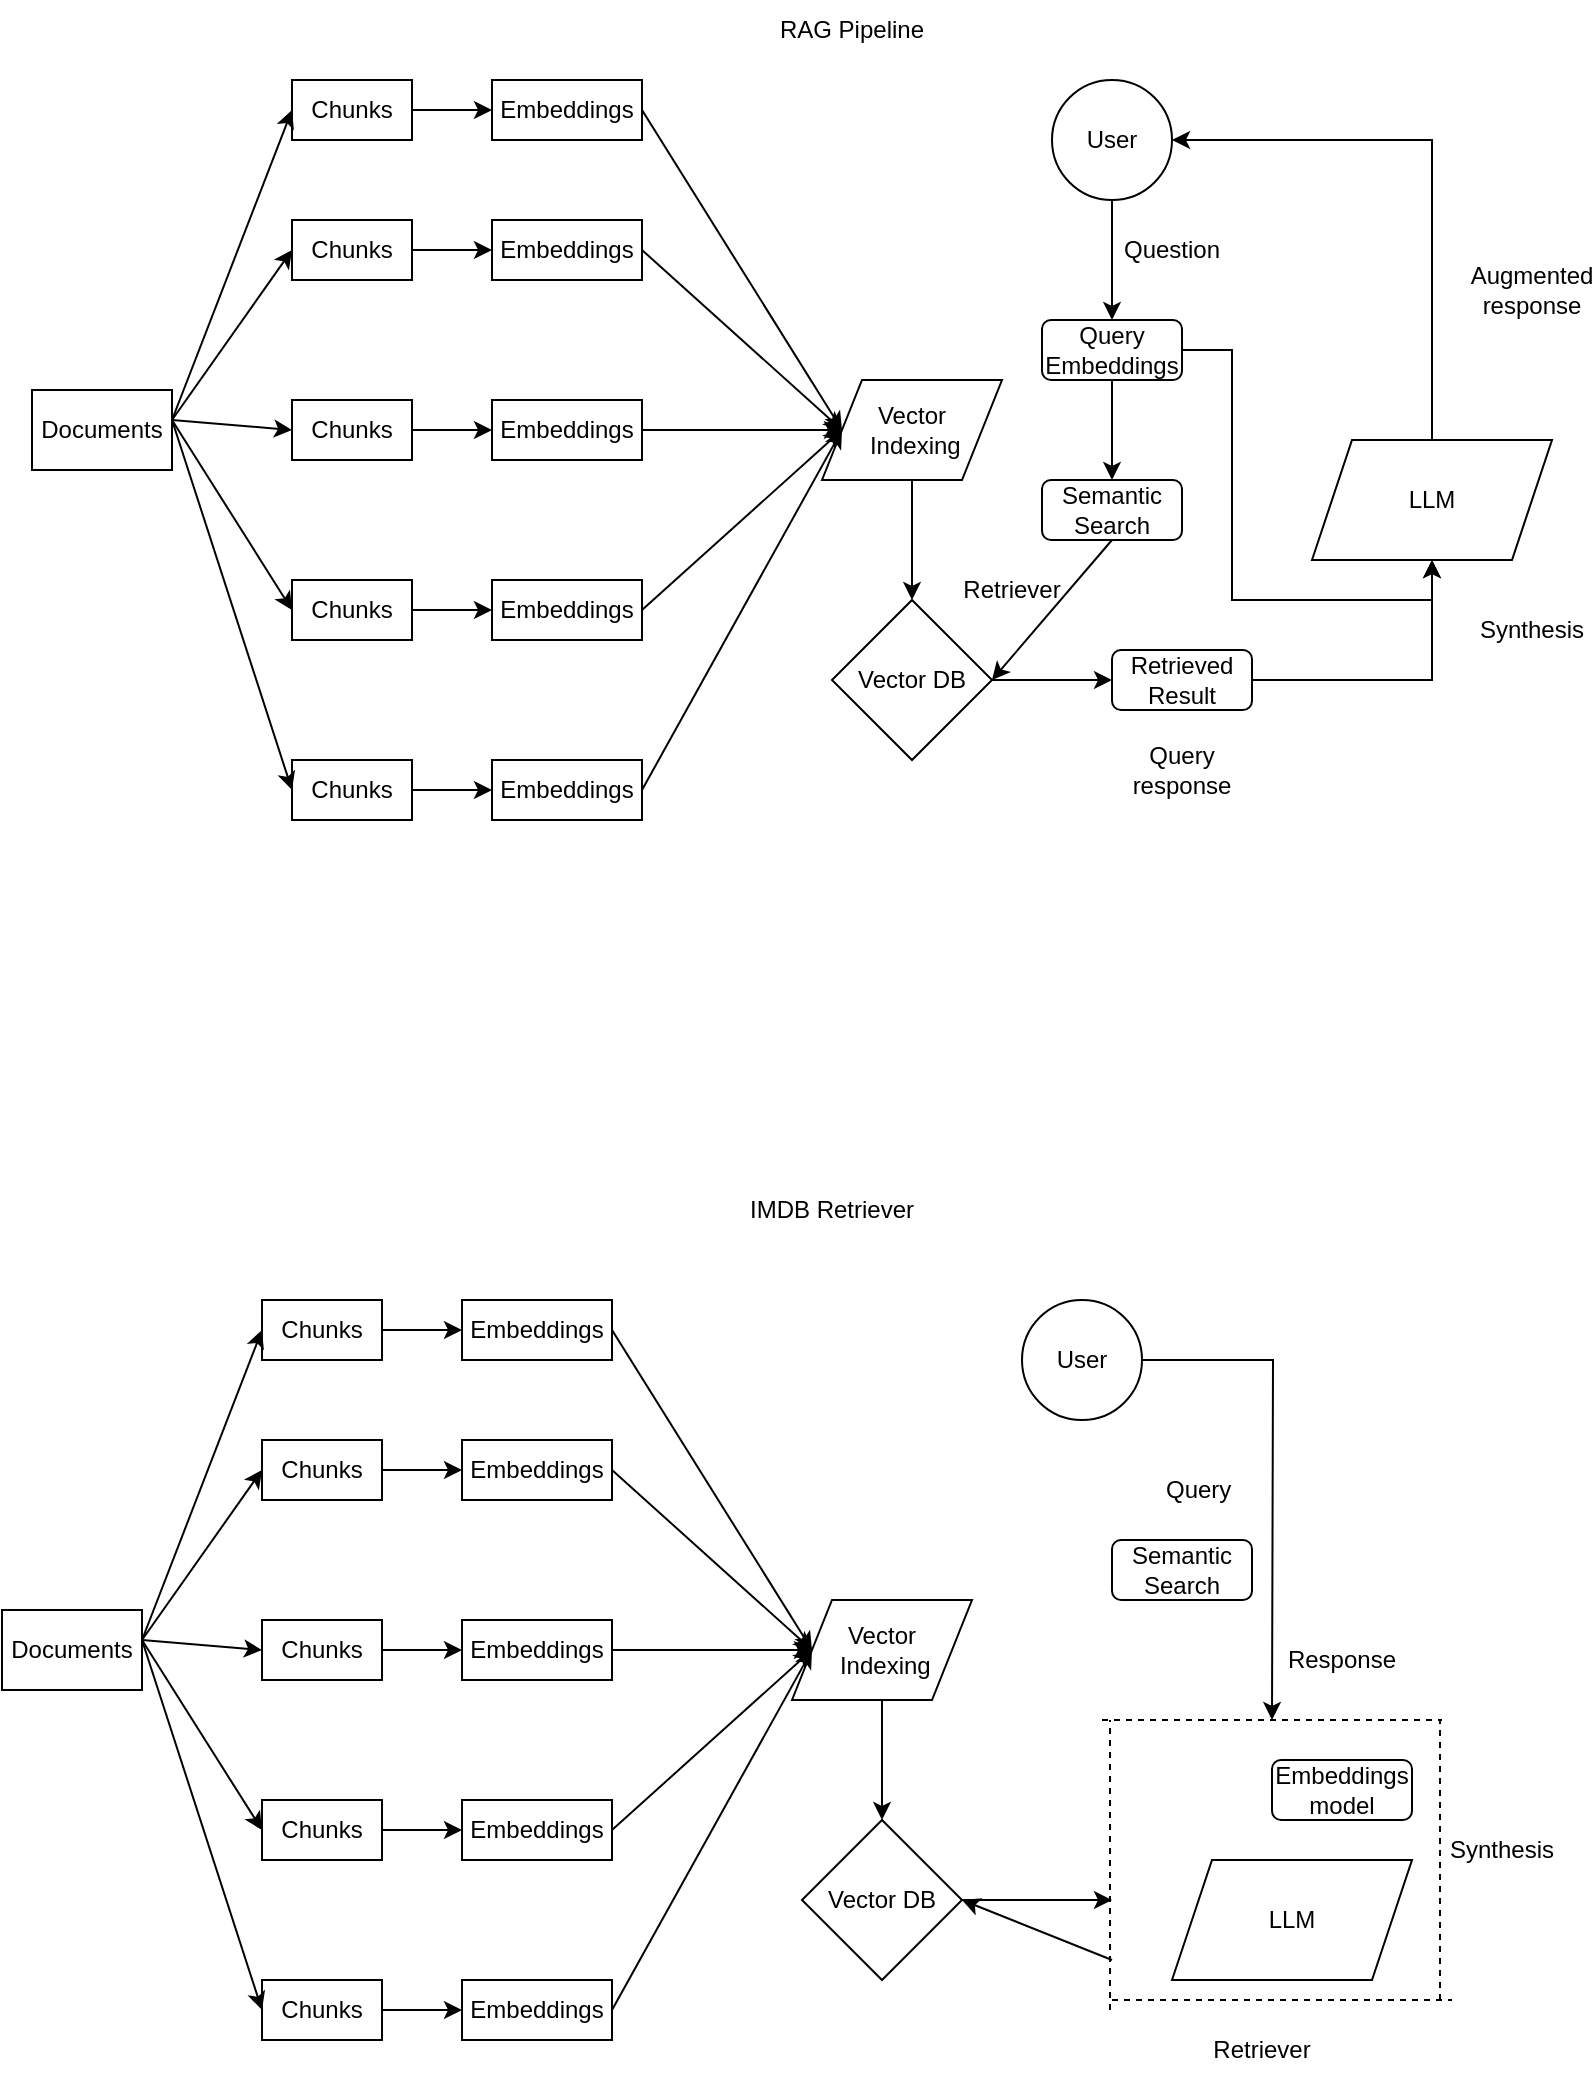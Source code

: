 <mxfile version="26.1.1">
  <diagram name="Page-1" id="VX3d0FFvTxOPZbVUAfK0">
    <mxGraphModel dx="1674" dy="738" grid="1" gridSize="10" guides="1" tooltips="1" connect="1" arrows="1" fold="1" page="1" pageScale="1" pageWidth="850" pageHeight="1100" math="0" shadow="0">
      <root>
        <mxCell id="0" />
        <mxCell id="1" parent="0" />
        <mxCell id="N8U11T0DOY2WdUO06s_P-1" value="Documents" style="rounded=0;whiteSpace=wrap;html=1;" parent="1" vertex="1">
          <mxGeometry x="50" y="215" width="70" height="40" as="geometry" />
        </mxCell>
        <mxCell id="N8U11T0DOY2WdUO06s_P-42" style="edgeStyle=orthogonalEdgeStyle;rounded=0;orthogonalLoop=1;jettySize=auto;html=1;exitX=1;exitY=0.5;exitDx=0;exitDy=0;" parent="1" source="N8U11T0DOY2WdUO06s_P-2" target="N8U11T0DOY2WdUO06s_P-4" edge="1">
          <mxGeometry relative="1" as="geometry" />
        </mxCell>
        <mxCell id="N8U11T0DOY2WdUO06s_P-2" value="Chunks" style="rounded=0;whiteSpace=wrap;html=1;" parent="1" vertex="1">
          <mxGeometry x="180" y="60" width="60" height="30" as="geometry" />
        </mxCell>
        <mxCell id="N8U11T0DOY2WdUO06s_P-4" value="Embeddings" style="rounded=0;whiteSpace=wrap;html=1;" parent="1" vertex="1">
          <mxGeometry x="280" y="60" width="75" height="30" as="geometry" />
        </mxCell>
        <mxCell id="N8U11T0DOY2WdUO06s_P-68" style="edgeStyle=orthogonalEdgeStyle;rounded=0;orthogonalLoop=1;jettySize=auto;html=1;entryX=0.5;entryY=0;entryDx=0;entryDy=0;" parent="1" source="N8U11T0DOY2WdUO06s_P-5" target="N8U11T0DOY2WdUO06s_P-66" edge="1">
          <mxGeometry relative="1" as="geometry" />
        </mxCell>
        <mxCell id="N8U11T0DOY2WdUO06s_P-5" value="User" style="ellipse;whiteSpace=wrap;html=1;" parent="1" vertex="1">
          <mxGeometry x="560" y="60" width="60" height="60" as="geometry" />
        </mxCell>
        <mxCell id="N8U11T0DOY2WdUO06s_P-74" style="edgeStyle=orthogonalEdgeStyle;rounded=0;orthogonalLoop=1;jettySize=auto;html=1;entryX=0;entryY=0.5;entryDx=0;entryDy=0;" parent="1" source="N8U11T0DOY2WdUO06s_P-7" target="N8U11T0DOY2WdUO06s_P-73" edge="1">
          <mxGeometry relative="1" as="geometry" />
        </mxCell>
        <mxCell id="N8U11T0DOY2WdUO06s_P-7" value="Vector DB" style="rhombus;whiteSpace=wrap;html=1;" parent="1" vertex="1">
          <mxGeometry x="450" y="320" width="80" height="80" as="geometry" />
        </mxCell>
        <mxCell id="N8U11T0DOY2WdUO06s_P-77" style="edgeStyle=orthogonalEdgeStyle;rounded=0;orthogonalLoop=1;jettySize=auto;html=1;entryX=1;entryY=0.5;entryDx=0;entryDy=0;" parent="1" source="N8U11T0DOY2WdUO06s_P-8" target="N8U11T0DOY2WdUO06s_P-5" edge="1">
          <mxGeometry relative="1" as="geometry">
            <Array as="points">
              <mxPoint x="750" y="90" />
            </Array>
          </mxGeometry>
        </mxCell>
        <mxCell id="N8U11T0DOY2WdUO06s_P-8" value="LLM" style="shape=parallelogram;perimeter=parallelogramPerimeter;whiteSpace=wrap;html=1;fixedSize=1;" parent="1" vertex="1">
          <mxGeometry x="690" y="240" width="120" height="60" as="geometry" />
        </mxCell>
        <mxCell id="N8U11T0DOY2WdUO06s_P-15" value="Retriever" style="text;html=1;align=center;verticalAlign=middle;whiteSpace=wrap;rounded=0;" parent="1" vertex="1">
          <mxGeometry x="510" y="300" width="60" height="30" as="geometry" />
        </mxCell>
        <mxCell id="N8U11T0DOY2WdUO06s_P-16" value="Query response" style="text;html=1;align=center;verticalAlign=middle;whiteSpace=wrap;rounded=0;" parent="1" vertex="1">
          <mxGeometry x="595" y="390" width="60" height="30" as="geometry" />
        </mxCell>
        <mxCell id="N8U11T0DOY2WdUO06s_P-17" value="Augmented response" style="text;html=1;align=center;verticalAlign=middle;whiteSpace=wrap;rounded=0;" parent="1" vertex="1">
          <mxGeometry x="770" y="150" width="60" height="30" as="geometry" />
        </mxCell>
        <mxCell id="N8U11T0DOY2WdUO06s_P-18" value="Synthesis" style="text;html=1;align=center;verticalAlign=middle;whiteSpace=wrap;rounded=0;" parent="1" vertex="1">
          <mxGeometry x="770" y="320" width="60" height="30" as="geometry" />
        </mxCell>
        <mxCell id="N8U11T0DOY2WdUO06s_P-46" style="edgeStyle=orthogonalEdgeStyle;rounded=0;orthogonalLoop=1;jettySize=auto;html=1;" parent="1" source="N8U11T0DOY2WdUO06s_P-28" target="N8U11T0DOY2WdUO06s_P-32" edge="1">
          <mxGeometry relative="1" as="geometry" />
        </mxCell>
        <mxCell id="N8U11T0DOY2WdUO06s_P-28" value="Chunks" style="rounded=0;whiteSpace=wrap;html=1;" parent="1" vertex="1">
          <mxGeometry x="180" y="400" width="60" height="30" as="geometry" />
        </mxCell>
        <mxCell id="N8U11T0DOY2WdUO06s_P-45" style="edgeStyle=orthogonalEdgeStyle;rounded=0;orthogonalLoop=1;jettySize=auto;html=1;" parent="1" source="N8U11T0DOY2WdUO06s_P-29" target="N8U11T0DOY2WdUO06s_P-33" edge="1">
          <mxGeometry relative="1" as="geometry" />
        </mxCell>
        <mxCell id="N8U11T0DOY2WdUO06s_P-29" value="Chunks" style="rounded=0;whiteSpace=wrap;html=1;" parent="1" vertex="1">
          <mxGeometry x="180" y="310" width="60" height="30" as="geometry" />
        </mxCell>
        <mxCell id="N8U11T0DOY2WdUO06s_P-44" style="edgeStyle=orthogonalEdgeStyle;rounded=0;orthogonalLoop=1;jettySize=auto;html=1;" parent="1" source="N8U11T0DOY2WdUO06s_P-30" target="N8U11T0DOY2WdUO06s_P-34" edge="1">
          <mxGeometry relative="1" as="geometry" />
        </mxCell>
        <mxCell id="N8U11T0DOY2WdUO06s_P-30" value="Chunks" style="rounded=0;whiteSpace=wrap;html=1;" parent="1" vertex="1">
          <mxGeometry x="180" y="220" width="60" height="30" as="geometry" />
        </mxCell>
        <mxCell id="N8U11T0DOY2WdUO06s_P-43" style="edgeStyle=orthogonalEdgeStyle;rounded=0;orthogonalLoop=1;jettySize=auto;html=1;" parent="1" source="N8U11T0DOY2WdUO06s_P-31" target="N8U11T0DOY2WdUO06s_P-35" edge="1">
          <mxGeometry relative="1" as="geometry" />
        </mxCell>
        <mxCell id="N8U11T0DOY2WdUO06s_P-31" value="Chunks" style="rounded=0;whiteSpace=wrap;html=1;" parent="1" vertex="1">
          <mxGeometry x="180" y="130" width="60" height="30" as="geometry" />
        </mxCell>
        <mxCell id="N8U11T0DOY2WdUO06s_P-32" value="Embeddings" style="rounded=0;whiteSpace=wrap;html=1;" parent="1" vertex="1">
          <mxGeometry x="280" y="400" width="75" height="30" as="geometry" />
        </mxCell>
        <mxCell id="N8U11T0DOY2WdUO06s_P-33" value="Embeddings" style="rounded=0;whiteSpace=wrap;html=1;" parent="1" vertex="1">
          <mxGeometry x="280" y="310" width="75" height="30" as="geometry" />
        </mxCell>
        <mxCell id="N8U11T0DOY2WdUO06s_P-34" value="Embeddings" style="rounded=0;whiteSpace=wrap;html=1;" parent="1" vertex="1">
          <mxGeometry x="280" y="220" width="75" height="30" as="geometry" />
        </mxCell>
        <mxCell id="N8U11T0DOY2WdUO06s_P-35" value="Embeddings" style="rounded=0;whiteSpace=wrap;html=1;" parent="1" vertex="1">
          <mxGeometry x="280" y="130" width="75" height="30" as="geometry" />
        </mxCell>
        <mxCell id="N8U11T0DOY2WdUO06s_P-63" style="edgeStyle=orthogonalEdgeStyle;rounded=0;orthogonalLoop=1;jettySize=auto;html=1;entryX=0.5;entryY=0;entryDx=0;entryDy=0;" parent="1" source="N8U11T0DOY2WdUO06s_P-36" target="N8U11T0DOY2WdUO06s_P-7" edge="1">
          <mxGeometry relative="1" as="geometry" />
        </mxCell>
        <mxCell id="N8U11T0DOY2WdUO06s_P-36" value="Vector&lt;div&gt;&amp;nbsp;Indexing&lt;/div&gt;" style="shape=parallelogram;perimeter=parallelogramPerimeter;whiteSpace=wrap;html=1;fixedSize=1;" parent="1" vertex="1">
          <mxGeometry x="445" y="210" width="90" height="50" as="geometry" />
        </mxCell>
        <mxCell id="N8U11T0DOY2WdUO06s_P-52" value="" style="endArrow=classic;html=1;rounded=0;entryX=0;entryY=0.5;entryDx=0;entryDy=0;" parent="1" target="N8U11T0DOY2WdUO06s_P-2" edge="1">
          <mxGeometry width="50" height="50" relative="1" as="geometry">
            <mxPoint x="120" y="230" as="sourcePoint" />
            <mxPoint x="170" y="180" as="targetPoint" />
          </mxGeometry>
        </mxCell>
        <mxCell id="N8U11T0DOY2WdUO06s_P-53" value="" style="endArrow=classic;html=1;rounded=0;entryX=0;entryY=0.5;entryDx=0;entryDy=0;" parent="1" target="N8U11T0DOY2WdUO06s_P-31" edge="1">
          <mxGeometry width="50" height="50" relative="1" as="geometry">
            <mxPoint x="120" y="230" as="sourcePoint" />
            <mxPoint x="170" y="180" as="targetPoint" />
          </mxGeometry>
        </mxCell>
        <mxCell id="N8U11T0DOY2WdUO06s_P-54" value="" style="endArrow=classic;html=1;rounded=0;entryX=0;entryY=0.5;entryDx=0;entryDy=0;" parent="1" target="N8U11T0DOY2WdUO06s_P-30" edge="1">
          <mxGeometry width="50" height="50" relative="1" as="geometry">
            <mxPoint x="120" y="230" as="sourcePoint" />
            <mxPoint x="170" y="180" as="targetPoint" />
          </mxGeometry>
        </mxCell>
        <mxCell id="N8U11T0DOY2WdUO06s_P-55" value="" style="endArrow=classic;html=1;rounded=0;entryX=0;entryY=0.5;entryDx=0;entryDy=0;" parent="1" target="N8U11T0DOY2WdUO06s_P-29" edge="1">
          <mxGeometry width="50" height="50" relative="1" as="geometry">
            <mxPoint x="120" y="230" as="sourcePoint" />
            <mxPoint x="170" y="180" as="targetPoint" />
          </mxGeometry>
        </mxCell>
        <mxCell id="N8U11T0DOY2WdUO06s_P-56" value="" style="endArrow=classic;html=1;rounded=0;entryX=0;entryY=0.5;entryDx=0;entryDy=0;" parent="1" target="N8U11T0DOY2WdUO06s_P-28" edge="1">
          <mxGeometry width="50" height="50" relative="1" as="geometry">
            <mxPoint x="120" y="230" as="sourcePoint" />
            <mxPoint x="170" y="180" as="targetPoint" />
          </mxGeometry>
        </mxCell>
        <mxCell id="N8U11T0DOY2WdUO06s_P-58" value="" style="endArrow=classic;html=1;rounded=0;entryX=0;entryY=0.5;entryDx=0;entryDy=0;exitX=1;exitY=0.5;exitDx=0;exitDy=0;" parent="1" target="N8U11T0DOY2WdUO06s_P-36" edge="1" source="N8U11T0DOY2WdUO06s_P-4">
          <mxGeometry width="50" height="50" relative="1" as="geometry">
            <mxPoint x="390" y="70" as="sourcePoint" />
            <mxPoint x="440" y="20" as="targetPoint" />
          </mxGeometry>
        </mxCell>
        <mxCell id="N8U11T0DOY2WdUO06s_P-59" value="" style="endArrow=classic;html=1;rounded=0;entryX=0;entryY=0.5;entryDx=0;entryDy=0;exitX=1;exitY=0.5;exitDx=0;exitDy=0;" parent="1" target="N8U11T0DOY2WdUO06s_P-36" edge="1" source="N8U11T0DOY2WdUO06s_P-32">
          <mxGeometry width="50" height="50" relative="1" as="geometry">
            <mxPoint x="390" y="420" as="sourcePoint" />
            <mxPoint x="440" y="370" as="targetPoint" />
          </mxGeometry>
        </mxCell>
        <mxCell id="N8U11T0DOY2WdUO06s_P-60" value="" style="endArrow=classic;html=1;rounded=0;entryX=0;entryY=0.5;entryDx=0;entryDy=0;exitX=1;exitY=0.5;exitDx=0;exitDy=0;" parent="1" target="N8U11T0DOY2WdUO06s_P-36" edge="1" source="N8U11T0DOY2WdUO06s_P-35">
          <mxGeometry width="50" height="50" relative="1" as="geometry">
            <mxPoint x="390" y="140" as="sourcePoint" />
            <mxPoint x="440" y="90" as="targetPoint" />
          </mxGeometry>
        </mxCell>
        <mxCell id="N8U11T0DOY2WdUO06s_P-61" value="" style="endArrow=classic;html=1;rounded=0;entryX=0;entryY=0.5;entryDx=0;entryDy=0;exitX=1;exitY=0.5;exitDx=0;exitDy=0;" parent="1" target="N8U11T0DOY2WdUO06s_P-36" edge="1" source="N8U11T0DOY2WdUO06s_P-33">
          <mxGeometry width="50" height="50" relative="1" as="geometry">
            <mxPoint x="390" y="330" as="sourcePoint" />
            <mxPoint x="440" y="280" as="targetPoint" />
          </mxGeometry>
        </mxCell>
        <mxCell id="N8U11T0DOY2WdUO06s_P-62" value="" style="endArrow=classic;html=1;rounded=0;entryX=0;entryY=0.5;entryDx=0;entryDy=0;exitX=1;exitY=0.5;exitDx=0;exitDy=0;" parent="1" target="N8U11T0DOY2WdUO06s_P-36" edge="1" source="N8U11T0DOY2WdUO06s_P-34">
          <mxGeometry width="50" height="50" relative="1" as="geometry">
            <mxPoint x="390" y="230" as="sourcePoint" />
            <mxPoint x="440" y="180" as="targetPoint" />
          </mxGeometry>
        </mxCell>
        <mxCell id="N8U11T0DOY2WdUO06s_P-70" style="edgeStyle=orthogonalEdgeStyle;rounded=0;orthogonalLoop=1;jettySize=auto;html=1;entryX=0.5;entryY=0;entryDx=0;entryDy=0;" parent="1" source="N8U11T0DOY2WdUO06s_P-66" target="N8U11T0DOY2WdUO06s_P-67" edge="1">
          <mxGeometry relative="1" as="geometry" />
        </mxCell>
        <mxCell id="N8U11T0DOY2WdUO06s_P-76" style="edgeStyle=orthogonalEdgeStyle;rounded=0;orthogonalLoop=1;jettySize=auto;html=1;" parent="1" source="N8U11T0DOY2WdUO06s_P-66" edge="1">
          <mxGeometry relative="1" as="geometry">
            <mxPoint x="750" y="300" as="targetPoint" />
            <Array as="points">
              <mxPoint x="650" y="195" />
              <mxPoint x="650" y="320" />
              <mxPoint x="750" y="320" />
            </Array>
          </mxGeometry>
        </mxCell>
        <mxCell id="N8U11T0DOY2WdUO06s_P-66" value="Query Embeddings" style="rounded=1;whiteSpace=wrap;html=1;" parent="1" vertex="1">
          <mxGeometry x="555" y="180" width="70" height="30" as="geometry" />
        </mxCell>
        <mxCell id="N8U11T0DOY2WdUO06s_P-67" value="Semantic Search" style="rounded=1;whiteSpace=wrap;html=1;" parent="1" vertex="1">
          <mxGeometry x="555" y="260" width="70" height="30" as="geometry" />
        </mxCell>
        <mxCell id="N8U11T0DOY2WdUO06s_P-69" value="Question" style="text;html=1;align=center;verticalAlign=middle;whiteSpace=wrap;rounded=0;" parent="1" vertex="1">
          <mxGeometry x="590" y="130" width="60" height="30" as="geometry" />
        </mxCell>
        <mxCell id="N8U11T0DOY2WdUO06s_P-72" value="" style="endArrow=classic;html=1;rounded=0;entryX=1;entryY=0.5;entryDx=0;entryDy=0;" parent="1" target="N8U11T0DOY2WdUO06s_P-7" edge="1">
          <mxGeometry width="50" height="50" relative="1" as="geometry">
            <mxPoint x="590" y="290" as="sourcePoint" />
            <mxPoint x="640" y="240" as="targetPoint" />
          </mxGeometry>
        </mxCell>
        <mxCell id="N8U11T0DOY2WdUO06s_P-75" style="edgeStyle=orthogonalEdgeStyle;rounded=0;orthogonalLoop=1;jettySize=auto;html=1;entryX=0.5;entryY=1;entryDx=0;entryDy=0;" parent="1" source="N8U11T0DOY2WdUO06s_P-73" target="N8U11T0DOY2WdUO06s_P-8" edge="1">
          <mxGeometry relative="1" as="geometry" />
        </mxCell>
        <mxCell id="N8U11T0DOY2WdUO06s_P-73" value="Retrieved Result" style="rounded=1;whiteSpace=wrap;html=1;" parent="1" vertex="1">
          <mxGeometry x="590" y="345" width="70" height="30" as="geometry" />
        </mxCell>
        <mxCell id="b5fJu4_bDqjPiBG0xpS5-54" value="Documents" style="rounded=0;whiteSpace=wrap;html=1;" vertex="1" parent="1">
          <mxGeometry x="35" y="825" width="70" height="40" as="geometry" />
        </mxCell>
        <mxCell id="b5fJu4_bDqjPiBG0xpS5-55" style="edgeStyle=orthogonalEdgeStyle;rounded=0;orthogonalLoop=1;jettySize=auto;html=1;exitX=1;exitY=0.5;exitDx=0;exitDy=0;" edge="1" parent="1" source="b5fJu4_bDqjPiBG0xpS5-56" target="b5fJu4_bDqjPiBG0xpS5-57">
          <mxGeometry relative="1" as="geometry" />
        </mxCell>
        <mxCell id="b5fJu4_bDqjPiBG0xpS5-56" value="Chunks" style="rounded=0;whiteSpace=wrap;html=1;" vertex="1" parent="1">
          <mxGeometry x="165" y="670" width="60" height="30" as="geometry" />
        </mxCell>
        <mxCell id="b5fJu4_bDqjPiBG0xpS5-57" value="Embeddings" style="rounded=0;whiteSpace=wrap;html=1;" vertex="1" parent="1">
          <mxGeometry x="265" y="670" width="75" height="30" as="geometry" />
        </mxCell>
        <mxCell id="b5fJu4_bDqjPiBG0xpS5-115" style="edgeStyle=orthogonalEdgeStyle;rounded=0;orthogonalLoop=1;jettySize=auto;html=1;" edge="1" parent="1" source="b5fJu4_bDqjPiBG0xpS5-59">
          <mxGeometry relative="1" as="geometry">
            <mxPoint x="670" y="880" as="targetPoint" />
          </mxGeometry>
        </mxCell>
        <mxCell id="b5fJu4_bDqjPiBG0xpS5-59" value="User" style="ellipse;whiteSpace=wrap;html=1;" vertex="1" parent="1">
          <mxGeometry x="545" y="670" width="60" height="60" as="geometry" />
        </mxCell>
        <mxCell id="b5fJu4_bDqjPiBG0xpS5-112" value="" style="edgeStyle=orthogonalEdgeStyle;rounded=0;orthogonalLoop=1;jettySize=auto;html=1;" edge="1" parent="1" source="b5fJu4_bDqjPiBG0xpS5-61">
          <mxGeometry relative="1" as="geometry">
            <mxPoint x="590" y="970" as="targetPoint" />
          </mxGeometry>
        </mxCell>
        <mxCell id="b5fJu4_bDqjPiBG0xpS5-61" value="Vector DB" style="rhombus;whiteSpace=wrap;html=1;" vertex="1" parent="1">
          <mxGeometry x="435" y="930" width="80" height="80" as="geometry" />
        </mxCell>
        <mxCell id="b5fJu4_bDqjPiBG0xpS5-63" value="LLM" style="shape=parallelogram;perimeter=parallelogramPerimeter;whiteSpace=wrap;html=1;fixedSize=1;" vertex="1" parent="1">
          <mxGeometry x="620" y="950" width="120" height="60" as="geometry" />
        </mxCell>
        <mxCell id="b5fJu4_bDqjPiBG0xpS5-64" value="Retriever" style="text;html=1;align=center;verticalAlign=middle;whiteSpace=wrap;rounded=0;" vertex="1" parent="1">
          <mxGeometry x="635" y="1030" width="60" height="30" as="geometry" />
        </mxCell>
        <mxCell id="b5fJu4_bDqjPiBG0xpS5-65" value="Response" style="text;html=1;align=center;verticalAlign=middle;whiteSpace=wrap;rounded=0;" vertex="1" parent="1">
          <mxGeometry x="675" y="835" width="60" height="30" as="geometry" />
        </mxCell>
        <mxCell id="b5fJu4_bDqjPiBG0xpS5-67" value="Synthesis" style="text;html=1;align=center;verticalAlign=middle;whiteSpace=wrap;rounded=0;" vertex="1" parent="1">
          <mxGeometry x="755" y="930" width="60" height="30" as="geometry" />
        </mxCell>
        <mxCell id="b5fJu4_bDqjPiBG0xpS5-68" style="edgeStyle=orthogonalEdgeStyle;rounded=0;orthogonalLoop=1;jettySize=auto;html=1;" edge="1" parent="1" source="b5fJu4_bDqjPiBG0xpS5-69" target="b5fJu4_bDqjPiBG0xpS5-76">
          <mxGeometry relative="1" as="geometry" />
        </mxCell>
        <mxCell id="b5fJu4_bDqjPiBG0xpS5-69" value="Chunks" style="rounded=0;whiteSpace=wrap;html=1;" vertex="1" parent="1">
          <mxGeometry x="165" y="1010" width="60" height="30" as="geometry" />
        </mxCell>
        <mxCell id="b5fJu4_bDqjPiBG0xpS5-70" style="edgeStyle=orthogonalEdgeStyle;rounded=0;orthogonalLoop=1;jettySize=auto;html=1;" edge="1" parent="1" source="b5fJu4_bDqjPiBG0xpS5-71" target="b5fJu4_bDqjPiBG0xpS5-77">
          <mxGeometry relative="1" as="geometry" />
        </mxCell>
        <mxCell id="b5fJu4_bDqjPiBG0xpS5-71" value="Chunks" style="rounded=0;whiteSpace=wrap;html=1;" vertex="1" parent="1">
          <mxGeometry x="165" y="920" width="60" height="30" as="geometry" />
        </mxCell>
        <mxCell id="b5fJu4_bDqjPiBG0xpS5-72" style="edgeStyle=orthogonalEdgeStyle;rounded=0;orthogonalLoop=1;jettySize=auto;html=1;" edge="1" parent="1" source="b5fJu4_bDqjPiBG0xpS5-73" target="b5fJu4_bDqjPiBG0xpS5-78">
          <mxGeometry relative="1" as="geometry" />
        </mxCell>
        <mxCell id="b5fJu4_bDqjPiBG0xpS5-73" value="Chunks" style="rounded=0;whiteSpace=wrap;html=1;" vertex="1" parent="1">
          <mxGeometry x="165" y="830" width="60" height="30" as="geometry" />
        </mxCell>
        <mxCell id="b5fJu4_bDqjPiBG0xpS5-74" style="edgeStyle=orthogonalEdgeStyle;rounded=0;orthogonalLoop=1;jettySize=auto;html=1;" edge="1" parent="1" source="b5fJu4_bDqjPiBG0xpS5-75" target="b5fJu4_bDqjPiBG0xpS5-79">
          <mxGeometry relative="1" as="geometry" />
        </mxCell>
        <mxCell id="b5fJu4_bDqjPiBG0xpS5-75" value="Chunks" style="rounded=0;whiteSpace=wrap;html=1;" vertex="1" parent="1">
          <mxGeometry x="165" y="740" width="60" height="30" as="geometry" />
        </mxCell>
        <mxCell id="b5fJu4_bDqjPiBG0xpS5-76" value="Embeddings" style="rounded=0;whiteSpace=wrap;html=1;" vertex="1" parent="1">
          <mxGeometry x="265" y="1010" width="75" height="30" as="geometry" />
        </mxCell>
        <mxCell id="b5fJu4_bDqjPiBG0xpS5-77" value="Embeddings" style="rounded=0;whiteSpace=wrap;html=1;" vertex="1" parent="1">
          <mxGeometry x="265" y="920" width="75" height="30" as="geometry" />
        </mxCell>
        <mxCell id="b5fJu4_bDqjPiBG0xpS5-78" value="Embeddings" style="rounded=0;whiteSpace=wrap;html=1;" vertex="1" parent="1">
          <mxGeometry x="265" y="830" width="75" height="30" as="geometry" />
        </mxCell>
        <mxCell id="b5fJu4_bDqjPiBG0xpS5-79" value="Embeddings" style="rounded=0;whiteSpace=wrap;html=1;" vertex="1" parent="1">
          <mxGeometry x="265" y="740" width="75" height="30" as="geometry" />
        </mxCell>
        <mxCell id="b5fJu4_bDqjPiBG0xpS5-80" style="edgeStyle=orthogonalEdgeStyle;rounded=0;orthogonalLoop=1;jettySize=auto;html=1;entryX=0.5;entryY=0;entryDx=0;entryDy=0;" edge="1" parent="1" source="b5fJu4_bDqjPiBG0xpS5-81" target="b5fJu4_bDqjPiBG0xpS5-61">
          <mxGeometry relative="1" as="geometry" />
        </mxCell>
        <mxCell id="b5fJu4_bDqjPiBG0xpS5-81" value="Vector&lt;div&gt;&amp;nbsp;Indexing&lt;/div&gt;" style="shape=parallelogram;perimeter=parallelogramPerimeter;whiteSpace=wrap;html=1;fixedSize=1;" vertex="1" parent="1">
          <mxGeometry x="430" y="820" width="90" height="50" as="geometry" />
        </mxCell>
        <mxCell id="b5fJu4_bDqjPiBG0xpS5-82" value="" style="endArrow=classic;html=1;rounded=0;entryX=0;entryY=0.5;entryDx=0;entryDy=0;" edge="1" parent="1" target="b5fJu4_bDqjPiBG0xpS5-56">
          <mxGeometry width="50" height="50" relative="1" as="geometry">
            <mxPoint x="105" y="840" as="sourcePoint" />
            <mxPoint x="155" y="790" as="targetPoint" />
          </mxGeometry>
        </mxCell>
        <mxCell id="b5fJu4_bDqjPiBG0xpS5-83" value="" style="endArrow=classic;html=1;rounded=0;entryX=0;entryY=0.5;entryDx=0;entryDy=0;" edge="1" parent="1" target="b5fJu4_bDqjPiBG0xpS5-75">
          <mxGeometry width="50" height="50" relative="1" as="geometry">
            <mxPoint x="105" y="840" as="sourcePoint" />
            <mxPoint x="155" y="790" as="targetPoint" />
          </mxGeometry>
        </mxCell>
        <mxCell id="b5fJu4_bDqjPiBG0xpS5-84" value="" style="endArrow=classic;html=1;rounded=0;entryX=0;entryY=0.5;entryDx=0;entryDy=0;" edge="1" parent="1" target="b5fJu4_bDqjPiBG0xpS5-73">
          <mxGeometry width="50" height="50" relative="1" as="geometry">
            <mxPoint x="105" y="840" as="sourcePoint" />
            <mxPoint x="155" y="790" as="targetPoint" />
          </mxGeometry>
        </mxCell>
        <mxCell id="b5fJu4_bDqjPiBG0xpS5-85" value="" style="endArrow=classic;html=1;rounded=0;entryX=0;entryY=0.5;entryDx=0;entryDy=0;" edge="1" parent="1" target="b5fJu4_bDqjPiBG0xpS5-71">
          <mxGeometry width="50" height="50" relative="1" as="geometry">
            <mxPoint x="105" y="840" as="sourcePoint" />
            <mxPoint x="155" y="790" as="targetPoint" />
          </mxGeometry>
        </mxCell>
        <mxCell id="b5fJu4_bDqjPiBG0xpS5-86" value="" style="endArrow=classic;html=1;rounded=0;entryX=0;entryY=0.5;entryDx=0;entryDy=0;" edge="1" parent="1" target="b5fJu4_bDqjPiBG0xpS5-69">
          <mxGeometry width="50" height="50" relative="1" as="geometry">
            <mxPoint x="105" y="840" as="sourcePoint" />
            <mxPoint x="155" y="790" as="targetPoint" />
          </mxGeometry>
        </mxCell>
        <mxCell id="b5fJu4_bDqjPiBG0xpS5-87" value="" style="endArrow=classic;html=1;rounded=0;entryX=0;entryY=0.5;entryDx=0;entryDy=0;exitX=1;exitY=0.5;exitDx=0;exitDy=0;" edge="1" parent="1" source="b5fJu4_bDqjPiBG0xpS5-57" target="b5fJu4_bDqjPiBG0xpS5-81">
          <mxGeometry width="50" height="50" relative="1" as="geometry">
            <mxPoint x="375" y="680" as="sourcePoint" />
            <mxPoint x="425" y="630" as="targetPoint" />
          </mxGeometry>
        </mxCell>
        <mxCell id="b5fJu4_bDqjPiBG0xpS5-88" value="" style="endArrow=classic;html=1;rounded=0;entryX=0;entryY=0.5;entryDx=0;entryDy=0;exitX=1;exitY=0.5;exitDx=0;exitDy=0;" edge="1" parent="1" source="b5fJu4_bDqjPiBG0xpS5-76" target="b5fJu4_bDqjPiBG0xpS5-81">
          <mxGeometry width="50" height="50" relative="1" as="geometry">
            <mxPoint x="375" y="1030" as="sourcePoint" />
            <mxPoint x="425" y="980" as="targetPoint" />
          </mxGeometry>
        </mxCell>
        <mxCell id="b5fJu4_bDqjPiBG0xpS5-89" value="" style="endArrow=classic;html=1;rounded=0;entryX=0;entryY=0.5;entryDx=0;entryDy=0;exitX=1;exitY=0.5;exitDx=0;exitDy=0;" edge="1" parent="1" source="b5fJu4_bDqjPiBG0xpS5-79" target="b5fJu4_bDqjPiBG0xpS5-81">
          <mxGeometry width="50" height="50" relative="1" as="geometry">
            <mxPoint x="375" y="750" as="sourcePoint" />
            <mxPoint x="425" y="700" as="targetPoint" />
          </mxGeometry>
        </mxCell>
        <mxCell id="b5fJu4_bDqjPiBG0xpS5-90" value="" style="endArrow=classic;html=1;rounded=0;entryX=0;entryY=0.5;entryDx=0;entryDy=0;exitX=1;exitY=0.5;exitDx=0;exitDy=0;" edge="1" parent="1" source="b5fJu4_bDqjPiBG0xpS5-77" target="b5fJu4_bDqjPiBG0xpS5-81">
          <mxGeometry width="50" height="50" relative="1" as="geometry">
            <mxPoint x="375" y="940" as="sourcePoint" />
            <mxPoint x="425" y="890" as="targetPoint" />
          </mxGeometry>
        </mxCell>
        <mxCell id="b5fJu4_bDqjPiBG0xpS5-91" value="" style="endArrow=classic;html=1;rounded=0;entryX=0;entryY=0.5;entryDx=0;entryDy=0;exitX=1;exitY=0.5;exitDx=0;exitDy=0;" edge="1" parent="1" source="b5fJu4_bDqjPiBG0xpS5-78" target="b5fJu4_bDqjPiBG0xpS5-81">
          <mxGeometry width="50" height="50" relative="1" as="geometry">
            <mxPoint x="375" y="840" as="sourcePoint" />
            <mxPoint x="425" y="790" as="targetPoint" />
          </mxGeometry>
        </mxCell>
        <mxCell id="b5fJu4_bDqjPiBG0xpS5-94" value="Embeddings model" style="rounded=1;whiteSpace=wrap;html=1;" vertex="1" parent="1">
          <mxGeometry x="670" y="900" width="70" height="30" as="geometry" />
        </mxCell>
        <mxCell id="b5fJu4_bDqjPiBG0xpS5-95" value="Semantic Search" style="rounded=1;whiteSpace=wrap;html=1;" vertex="1" parent="1">
          <mxGeometry x="590" y="790" width="70" height="30" as="geometry" />
        </mxCell>
        <mxCell id="b5fJu4_bDqjPiBG0xpS5-96" value="Query&amp;nbsp;" style="text;html=1;align=center;verticalAlign=middle;whiteSpace=wrap;rounded=0;" vertex="1" parent="1">
          <mxGeometry x="605" y="750" width="60" height="30" as="geometry" />
        </mxCell>
        <mxCell id="b5fJu4_bDqjPiBG0xpS5-100" value="RAG Pipeline" style="text;html=1;align=center;verticalAlign=middle;whiteSpace=wrap;rounded=0;" vertex="1" parent="1">
          <mxGeometry x="400" y="20" width="120" height="30" as="geometry" />
        </mxCell>
        <mxCell id="b5fJu4_bDqjPiBG0xpS5-104" value="" style="endArrow=none;dashed=1;html=1;rounded=0;" edge="1" parent="1">
          <mxGeometry width="50" height="50" relative="1" as="geometry">
            <mxPoint x="589" y="1025" as="sourcePoint" />
            <mxPoint x="589" y="880" as="targetPoint" />
          </mxGeometry>
        </mxCell>
        <mxCell id="b5fJu4_bDqjPiBG0xpS5-105" value="" style="endArrow=none;dashed=1;html=1;rounded=0;" edge="1" parent="1">
          <mxGeometry width="50" height="50" relative="1" as="geometry">
            <mxPoint x="754" y="1020" as="sourcePoint" />
            <mxPoint x="754" y="880" as="targetPoint" />
          </mxGeometry>
        </mxCell>
        <mxCell id="b5fJu4_bDqjPiBG0xpS5-106" value="" style="endArrow=none;dashed=1;html=1;rounded=0;" edge="1" parent="1">
          <mxGeometry width="50" height="50" relative="1" as="geometry">
            <mxPoint x="590" y="1020" as="sourcePoint" />
            <mxPoint x="760" y="1020" as="targetPoint" />
          </mxGeometry>
        </mxCell>
        <mxCell id="b5fJu4_bDqjPiBG0xpS5-113" value="" style="endArrow=none;dashed=1;html=1;rounded=0;" edge="1" parent="1">
          <mxGeometry width="50" height="50" relative="1" as="geometry">
            <mxPoint x="585" y="880" as="sourcePoint" />
            <mxPoint x="755" y="880" as="targetPoint" />
          </mxGeometry>
        </mxCell>
        <mxCell id="b5fJu4_bDqjPiBG0xpS5-116" value="" style="endArrow=classic;html=1;rounded=0;entryX=1;entryY=0.5;entryDx=0;entryDy=0;" edge="1" parent="1" target="b5fJu4_bDqjPiBG0xpS5-61">
          <mxGeometry width="50" height="50" relative="1" as="geometry">
            <mxPoint x="590" y="1000" as="sourcePoint" />
            <mxPoint x="500" y="1020" as="targetPoint" />
          </mxGeometry>
        </mxCell>
        <mxCell id="b5fJu4_bDqjPiBG0xpS5-117" value="IMDB Retriever" style="text;html=1;align=center;verticalAlign=middle;whiteSpace=wrap;rounded=0;" vertex="1" parent="1">
          <mxGeometry x="370" y="610" width="160" height="30" as="geometry" />
        </mxCell>
      </root>
    </mxGraphModel>
  </diagram>
</mxfile>
